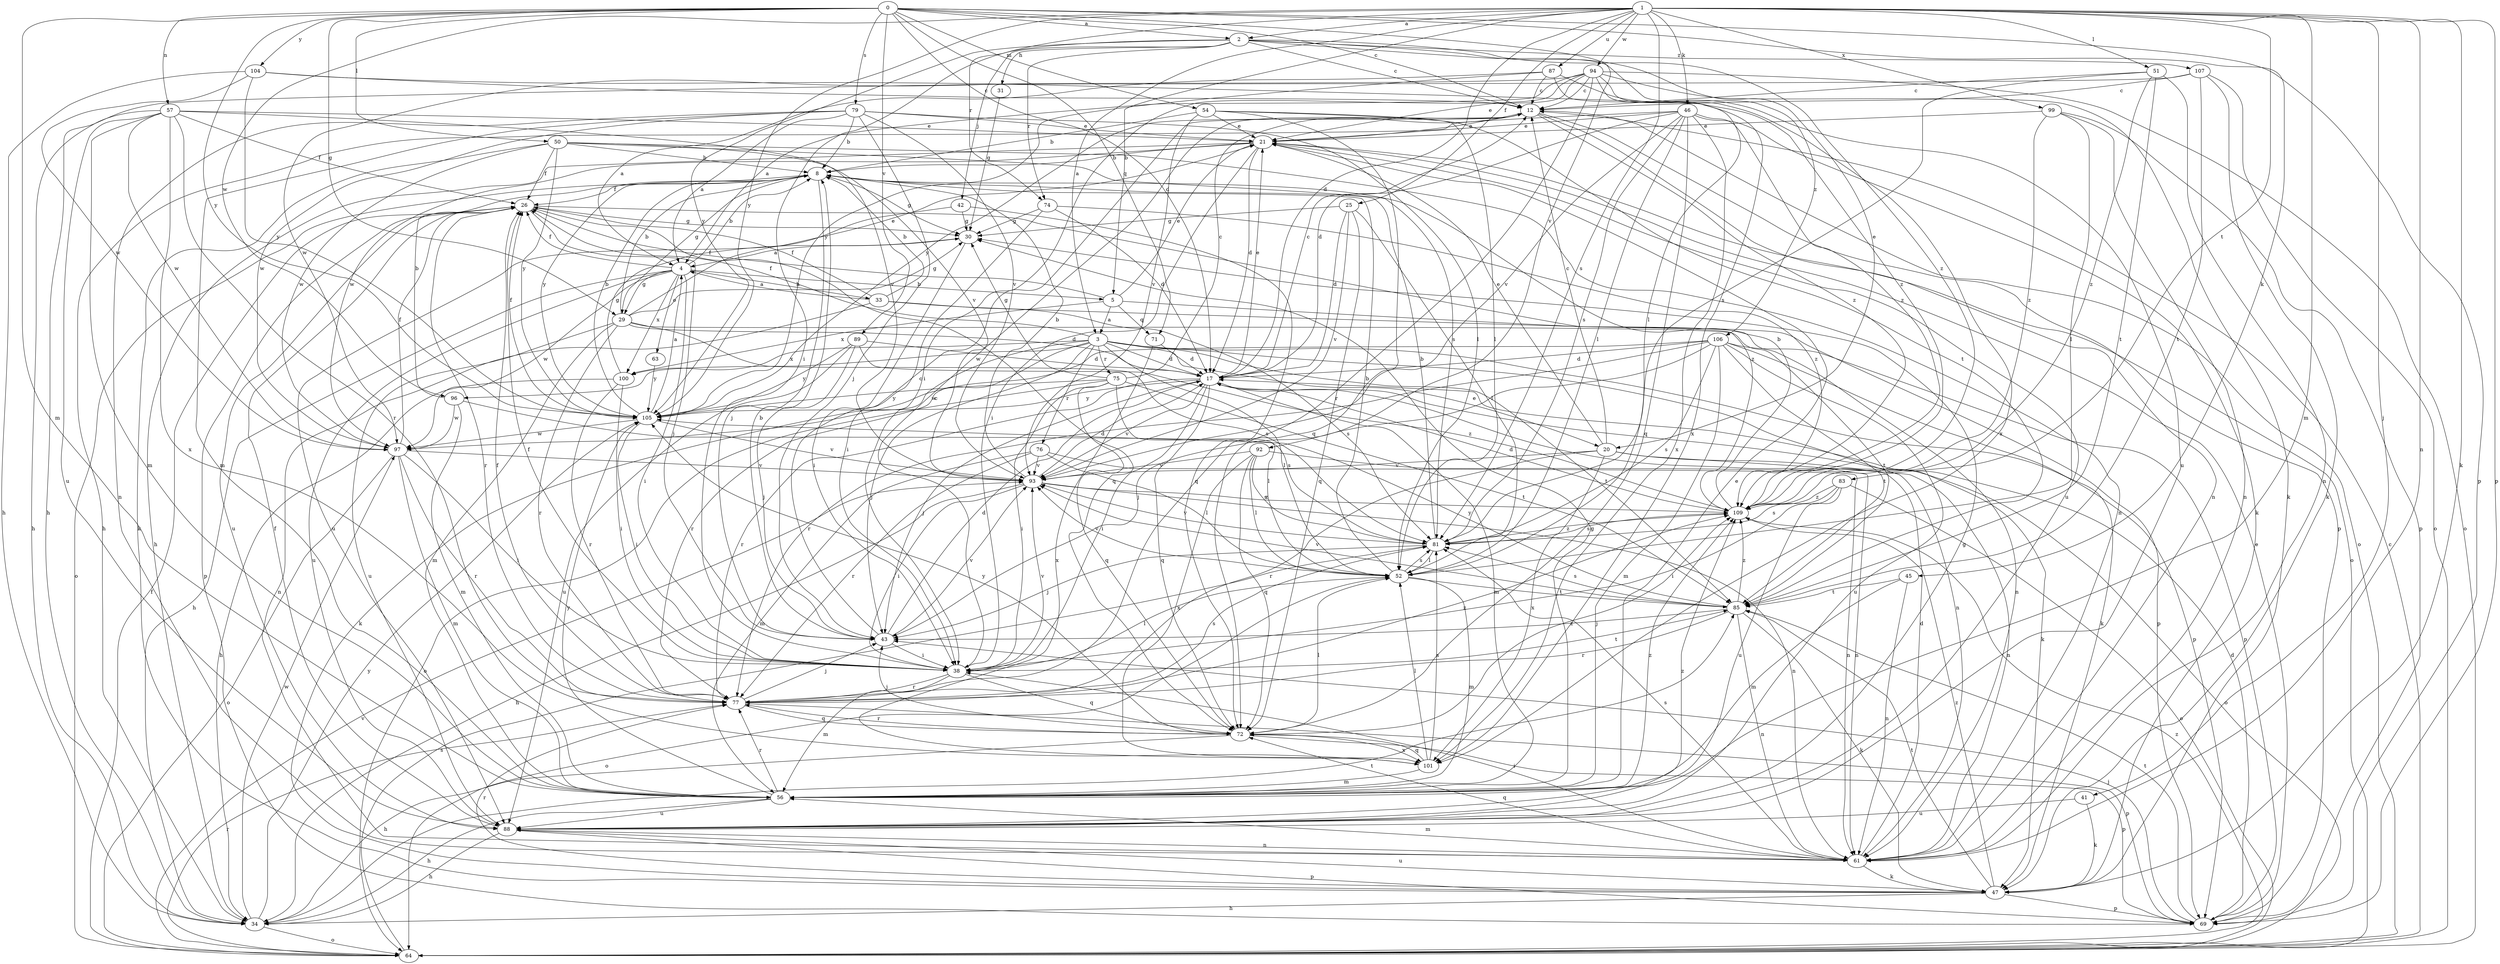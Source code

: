 strict digraph  {
0;
1;
2;
3;
4;
5;
8;
12;
17;
20;
21;
25;
26;
29;
30;
31;
33;
34;
38;
41;
42;
43;
45;
46;
47;
50;
51;
52;
54;
56;
57;
61;
63;
64;
69;
71;
72;
74;
75;
76;
77;
79;
81;
83;
85;
87;
88;
89;
92;
93;
94;
96;
97;
99;
100;
101;
104;
105;
106;
107;
109;
0 -> 2  [label=a];
0 -> 12  [label=c];
0 -> 17  [label=d];
0 -> 29  [label=g];
0 -> 45  [label=k];
0 -> 50  [label=l];
0 -> 54  [label=m];
0 -> 56  [label=m];
0 -> 57  [label=n];
0 -> 69  [label=p];
0 -> 71  [label=q];
0 -> 79  [label=s];
0 -> 89  [label=v];
0 -> 92  [label=v];
0 -> 104  [label=y];
0 -> 105  [label=y];
1 -> 2  [label=a];
1 -> 3  [label=a];
1 -> 5  [label=b];
1 -> 17  [label=d];
1 -> 25  [label=f];
1 -> 41  [label=j];
1 -> 46  [label=k];
1 -> 47  [label=k];
1 -> 51  [label=l];
1 -> 56  [label=m];
1 -> 61  [label=n];
1 -> 69  [label=p];
1 -> 74  [label=r];
1 -> 81  [label=s];
1 -> 83  [label=t];
1 -> 87  [label=u];
1 -> 94  [label=w];
1 -> 96  [label=w];
1 -> 99  [label=x];
1 -> 105  [label=y];
2 -> 12  [label=c];
2 -> 20  [label=e];
2 -> 31  [label=h];
2 -> 38  [label=i];
2 -> 42  [label=j];
2 -> 74  [label=r];
2 -> 105  [label=y];
2 -> 106  [label=z];
2 -> 107  [label=z];
2 -> 109  [label=z];
3 -> 17  [label=d];
3 -> 20  [label=e];
3 -> 26  [label=f];
3 -> 43  [label=j];
3 -> 47  [label=k];
3 -> 52  [label=l];
3 -> 61  [label=n];
3 -> 69  [label=p];
3 -> 75  [label=r];
3 -> 76  [label=r];
3 -> 77  [label=r];
3 -> 85  [label=t];
3 -> 96  [label=w];
3 -> 100  [label=x];
4 -> 5  [label=b];
4 -> 8  [label=b];
4 -> 26  [label=f];
4 -> 29  [label=g];
4 -> 33  [label=h];
4 -> 34  [label=h];
4 -> 38  [label=i];
4 -> 63  [label=o];
4 -> 88  [label=u];
4 -> 97  [label=w];
4 -> 100  [label=x];
5 -> 3  [label=a];
5 -> 21  [label=e];
5 -> 26  [label=f];
5 -> 61  [label=n];
5 -> 71  [label=q];
5 -> 100  [label=x];
8 -> 26  [label=f];
8 -> 29  [label=g];
8 -> 30  [label=g];
8 -> 43  [label=j];
8 -> 64  [label=o];
8 -> 105  [label=y];
12 -> 21  [label=e];
12 -> 61  [label=n];
12 -> 64  [label=o];
12 -> 69  [label=p];
12 -> 105  [label=y];
12 -> 109  [label=z];
17 -> 12  [label=c];
17 -> 21  [label=e];
17 -> 38  [label=i];
17 -> 43  [label=j];
17 -> 47  [label=k];
17 -> 56  [label=m];
17 -> 72  [label=q];
17 -> 77  [label=r];
17 -> 93  [label=v];
17 -> 105  [label=y];
20 -> 12  [label=c];
20 -> 21  [label=e];
20 -> 61  [label=n];
20 -> 64  [label=o];
20 -> 77  [label=r];
20 -> 93  [label=v];
20 -> 101  [label=x];
21 -> 8  [label=b];
21 -> 17  [label=d];
21 -> 34  [label=h];
21 -> 38  [label=i];
21 -> 64  [label=o];
21 -> 88  [label=u];
21 -> 97  [label=w];
25 -> 17  [label=d];
25 -> 30  [label=g];
25 -> 52  [label=l];
25 -> 72  [label=q];
25 -> 93  [label=v];
26 -> 30  [label=g];
26 -> 43  [label=j];
26 -> 69  [label=p];
26 -> 72  [label=q];
26 -> 77  [label=r];
26 -> 88  [label=u];
26 -> 109  [label=z];
29 -> 8  [label=b];
29 -> 17  [label=d];
29 -> 21  [label=e];
29 -> 30  [label=g];
29 -> 56  [label=m];
29 -> 77  [label=r];
29 -> 81  [label=s];
29 -> 85  [label=t];
29 -> 88  [label=u];
30 -> 4  [label=a];
30 -> 38  [label=i];
31 -> 30  [label=g];
33 -> 4  [label=a];
33 -> 8  [label=b];
33 -> 26  [label=f];
33 -> 61  [label=n];
33 -> 69  [label=p];
33 -> 81  [label=s];
34 -> 64  [label=o];
34 -> 85  [label=t];
34 -> 97  [label=w];
34 -> 105  [label=y];
38 -> 12  [label=c];
38 -> 26  [label=f];
38 -> 52  [label=l];
38 -> 56  [label=m];
38 -> 72  [label=q];
38 -> 77  [label=r];
38 -> 85  [label=t];
38 -> 93  [label=v];
41 -> 47  [label=k];
41 -> 88  [label=u];
42 -> 30  [label=g];
42 -> 72  [label=q];
42 -> 88  [label=u];
43 -> 8  [label=b];
43 -> 12  [label=c];
43 -> 17  [label=d];
43 -> 38  [label=i];
43 -> 93  [label=v];
45 -> 56  [label=m];
45 -> 61  [label=n];
45 -> 85  [label=t];
46 -> 17  [label=d];
46 -> 21  [label=e];
46 -> 34  [label=h];
46 -> 47  [label=k];
46 -> 52  [label=l];
46 -> 72  [label=q];
46 -> 81  [label=s];
46 -> 93  [label=v];
46 -> 101  [label=x];
46 -> 109  [label=z];
47 -> 34  [label=h];
47 -> 69  [label=p];
47 -> 77  [label=r];
47 -> 85  [label=t];
47 -> 88  [label=u];
47 -> 109  [label=z];
50 -> 8  [label=b];
50 -> 26  [label=f];
50 -> 47  [label=k];
50 -> 61  [label=n];
50 -> 81  [label=s];
50 -> 93  [label=v];
50 -> 97  [label=w];
50 -> 105  [label=y];
51 -> 12  [label=c];
51 -> 61  [label=n];
51 -> 81  [label=s];
51 -> 85  [label=t];
51 -> 109  [label=z];
52 -> 8  [label=b];
52 -> 56  [label=m];
52 -> 64  [label=o];
52 -> 81  [label=s];
52 -> 85  [label=t];
52 -> 93  [label=v];
54 -> 8  [label=b];
54 -> 21  [label=e];
54 -> 52  [label=l];
54 -> 72  [label=q];
54 -> 85  [label=t];
54 -> 93  [label=v];
56 -> 21  [label=e];
56 -> 30  [label=g];
56 -> 34  [label=h];
56 -> 77  [label=r];
56 -> 88  [label=u];
56 -> 105  [label=y];
56 -> 109  [label=z];
57 -> 21  [label=e];
57 -> 26  [label=f];
57 -> 34  [label=h];
57 -> 56  [label=m];
57 -> 77  [label=r];
57 -> 88  [label=u];
57 -> 93  [label=v];
57 -> 97  [label=w];
57 -> 101  [label=x];
61 -> 17  [label=d];
61 -> 38  [label=i];
61 -> 47  [label=k];
61 -> 56  [label=m];
61 -> 72  [label=q];
61 -> 81  [label=s];
63 -> 105  [label=y];
64 -> 12  [label=c];
64 -> 26  [label=f];
64 -> 77  [label=r];
64 -> 81  [label=s];
64 -> 93  [label=v];
64 -> 109  [label=z];
69 -> 17  [label=d];
69 -> 21  [label=e];
69 -> 43  [label=j];
69 -> 85  [label=t];
71 -> 17  [label=d];
71 -> 101  [label=x];
72 -> 34  [label=h];
72 -> 43  [label=j];
72 -> 52  [label=l];
72 -> 69  [label=p];
72 -> 77  [label=r];
72 -> 101  [label=x];
72 -> 105  [label=y];
72 -> 109  [label=z];
74 -> 17  [label=d];
74 -> 30  [label=g];
74 -> 38  [label=i];
74 -> 109  [label=z];
75 -> 12  [label=c];
75 -> 30  [label=g];
75 -> 38  [label=i];
75 -> 52  [label=l];
75 -> 64  [label=o];
75 -> 72  [label=q];
75 -> 85  [label=t];
75 -> 105  [label=y];
76 -> 52  [label=l];
76 -> 56  [label=m];
76 -> 61  [label=n];
76 -> 77  [label=r];
76 -> 93  [label=v];
77 -> 26  [label=f];
77 -> 43  [label=j];
77 -> 69  [label=p];
77 -> 72  [label=q];
77 -> 81  [label=s];
77 -> 109  [label=z];
79 -> 4  [label=a];
79 -> 8  [label=b];
79 -> 21  [label=e];
79 -> 43  [label=j];
79 -> 52  [label=l];
79 -> 56  [label=m];
79 -> 61  [label=n];
79 -> 93  [label=v];
79 -> 97  [label=w];
81 -> 8  [label=b];
81 -> 43  [label=j];
81 -> 52  [label=l];
81 -> 93  [label=v];
81 -> 109  [label=z];
83 -> 38  [label=i];
83 -> 64  [label=o];
83 -> 81  [label=s];
83 -> 88  [label=u];
83 -> 109  [label=z];
85 -> 43  [label=j];
85 -> 47  [label=k];
85 -> 61  [label=n];
85 -> 77  [label=r];
85 -> 81  [label=s];
85 -> 93  [label=v];
85 -> 105  [label=y];
85 -> 109  [label=z];
87 -> 4  [label=a];
87 -> 12  [label=c];
87 -> 88  [label=u];
87 -> 101  [label=x];
87 -> 105  [label=y];
88 -> 26  [label=f];
88 -> 30  [label=g];
88 -> 34  [label=h];
88 -> 61  [label=n];
88 -> 69  [label=p];
88 -> 109  [label=z];
89 -> 17  [label=d];
89 -> 43  [label=j];
89 -> 88  [label=u];
89 -> 105  [label=y];
89 -> 109  [label=z];
92 -> 52  [label=l];
92 -> 61  [label=n];
92 -> 72  [label=q];
92 -> 81  [label=s];
92 -> 93  [label=v];
92 -> 101  [label=x];
93 -> 8  [label=b];
93 -> 17  [label=d];
93 -> 34  [label=h];
93 -> 38  [label=i];
93 -> 61  [label=n];
93 -> 109  [label=z];
94 -> 4  [label=a];
94 -> 12  [label=c];
94 -> 21  [label=e];
94 -> 38  [label=i];
94 -> 47  [label=k];
94 -> 52  [label=l];
94 -> 64  [label=o];
94 -> 77  [label=r];
94 -> 97  [label=w];
94 -> 101  [label=x];
96 -> 8  [label=b];
96 -> 56  [label=m];
96 -> 81  [label=s];
96 -> 97  [label=w];
97 -> 26  [label=f];
97 -> 38  [label=i];
97 -> 56  [label=m];
97 -> 64  [label=o];
97 -> 77  [label=r];
97 -> 93  [label=v];
99 -> 21  [label=e];
99 -> 52  [label=l];
99 -> 61  [label=n];
99 -> 69  [label=p];
99 -> 109  [label=z];
100 -> 30  [label=g];
100 -> 34  [label=h];
100 -> 38  [label=i];
100 -> 77  [label=r];
101 -> 52  [label=l];
101 -> 56  [label=m];
101 -> 72  [label=q];
101 -> 81  [label=s];
104 -> 12  [label=c];
104 -> 34  [label=h];
104 -> 97  [label=w];
104 -> 105  [label=y];
104 -> 109  [label=z];
105 -> 4  [label=a];
105 -> 8  [label=b];
105 -> 26  [label=f];
105 -> 38  [label=i];
105 -> 93  [label=v];
105 -> 97  [label=w];
106 -> 17  [label=d];
106 -> 43  [label=j];
106 -> 47  [label=k];
106 -> 56  [label=m];
106 -> 69  [label=p];
106 -> 77  [label=r];
106 -> 81  [label=s];
106 -> 85  [label=t];
106 -> 88  [label=u];
106 -> 97  [label=w];
107 -> 12  [label=c];
107 -> 34  [label=h];
107 -> 47  [label=k];
107 -> 64  [label=o];
107 -> 85  [label=t];
109 -> 8  [label=b];
109 -> 17  [label=d];
109 -> 81  [label=s];
}
